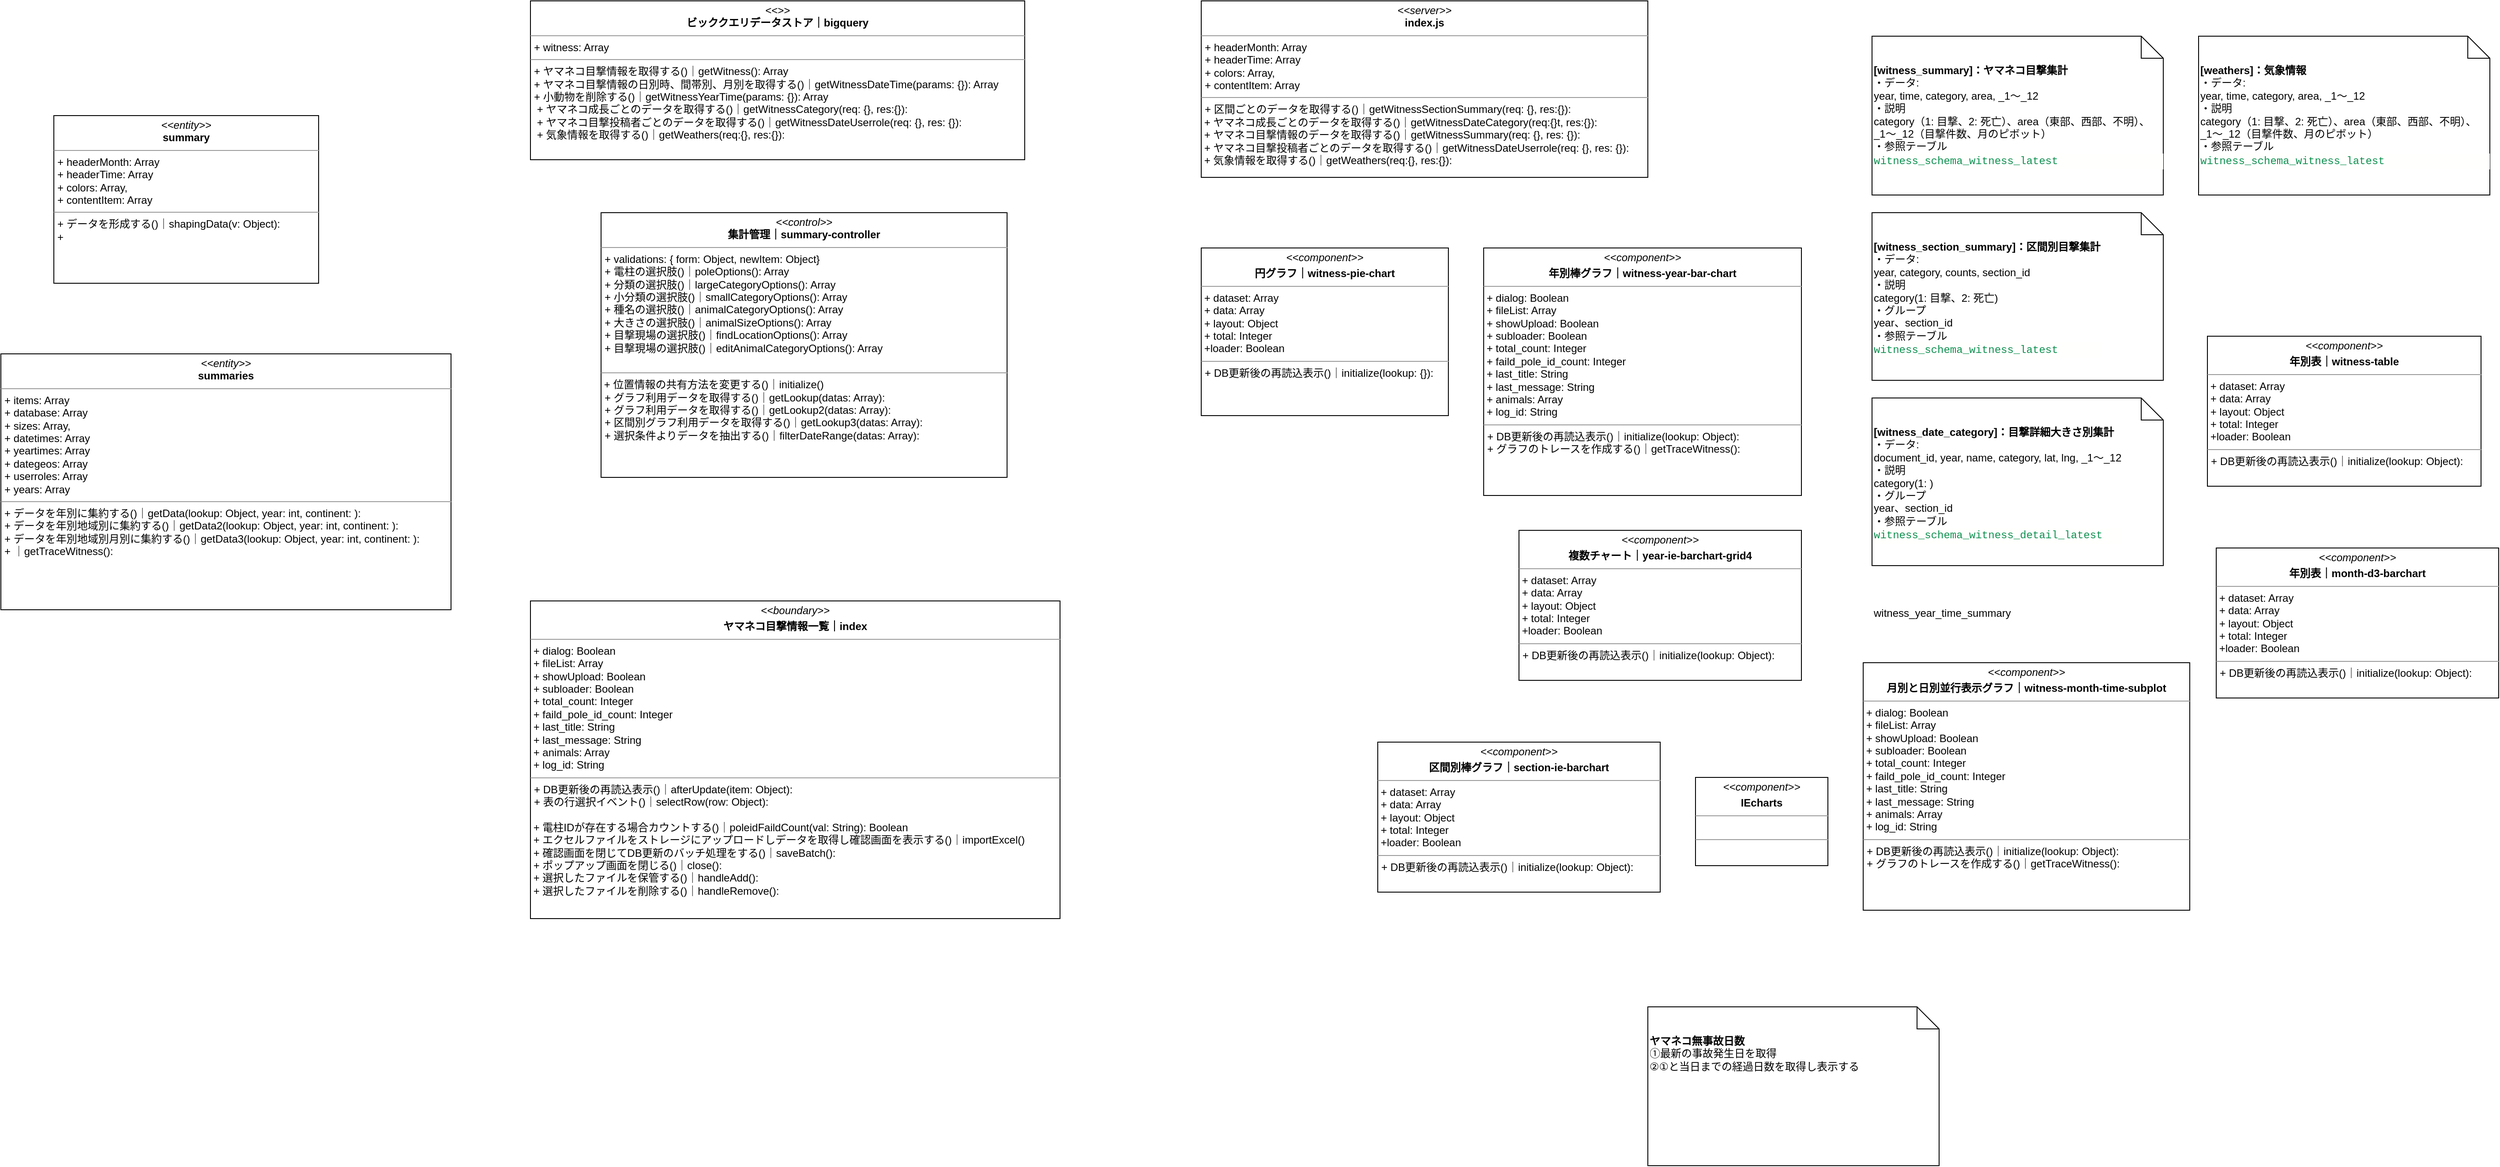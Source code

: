 <mxfile version="20.7.4" type="github">
  <diagram id="2h0S1ali2gnocXuil85y" name="ページ1">
    <mxGraphModel dx="1573" dy="3812" grid="1" gridSize="10" guides="1" tooltips="1" connect="1" arrows="1" fold="1" page="1" pageScale="1" pageWidth="1654" pageHeight="1169" math="0" shadow="0">
      <root>
        <mxCell id="0" />
        <mxCell id="1" parent="0" />
        <mxCell id="uVW6hGFL7O6GOuCq6ybs-1" value="&lt;p style=&quot;margin:0px;margin-top:4px;text-align:center;&quot;&gt;&lt;i&gt;&amp;lt;&amp;lt;control&amp;gt;&amp;gt;&lt;/i&gt;&lt;br&gt;&lt;b&gt;集計管理｜summary-controller&lt;/b&gt;&lt;/p&gt;&lt;hr size=&quot;1&quot;&gt;&lt;p style=&quot;margin:0px;margin-left:4px;&quot;&gt;+ validations: { form: Object, newItem: Object}&lt;br&gt;+ 電柱の選択肢()｜poleOptions(): Array&lt;br&gt;&lt;/p&gt;&lt;p style=&quot;margin:0px;margin-left:4px;&quot;&gt;+ 分類の選択肢()｜largeCategoryOptions(): Array&lt;br&gt;&lt;/p&gt;&lt;p style=&quot;margin:0px;margin-left:4px;&quot;&gt;+ 小分類の選択肢()｜smallCategoryOptions(): Array&lt;br&gt;&lt;/p&gt;&lt;p style=&quot;margin:0px;margin-left:4px;&quot;&gt;+ 種名の選択肢()｜animalCategoryOptions(): Array&lt;br&gt;&lt;/p&gt;&lt;p style=&quot;margin:0px;margin-left:4px;&quot;&gt;+ 大きさの選択肢()｜animalSizeOptions(): Array&lt;br&gt;&lt;/p&gt;&lt;p style=&quot;margin:0px;margin-left:4px;&quot;&gt;+ 目撃現場の選択肢()｜findLocationOptions(): Array&lt;br&gt;&lt;/p&gt;&lt;p style=&quot;margin:0px;margin-left:4px;&quot;&gt;+ 目撃現場の選択肢()｜editAnimalCategoryOptions(): Array&lt;/p&gt;&lt;br&gt;&lt;div&gt;&lt;/div&gt;&lt;hr size=&quot;1&quot;&gt;&lt;p style=&quot;margin:0px;margin-left:4px;&quot;&gt;&lt;/p&gt;&amp;nbsp;&lt;span style=&quot;background-color: initial;&quot;&gt;+&amp;nbsp;&lt;/span&gt;位置情報の共有方法を変更する()｜&lt;span style=&quot;background-color: initial;&quot;&gt;initialize()&lt;/span&gt;&lt;br&gt;&lt;p style=&quot;margin: 0px 0px 0px 4px;&quot;&gt;+ グラフ利用データを取得する()｜getLookup(datas: Array):&lt;/p&gt;&lt;p style=&quot;margin: 0px 0px 0px 4px;&quot;&gt;+ グラフ利用データを取得する()｜getLookup2(datas: Array):&amp;nbsp;&lt;/p&gt;&lt;p style=&quot;margin: 0px 0px 0px 4px;&quot;&gt;+ 区間別グラフ利用データを取得する()｜getLookup3(datas: Array):&amp;nbsp;&lt;br&gt;&lt;/p&gt;&lt;p style=&quot;margin: 0px 0px 0px 4px;&quot;&gt;+ 選択条件よりデータを抽出する()｜filterDateRange(datas: Array):&lt;/p&gt;" style="verticalAlign=top;align=left;overflow=fill;fontSize=12;fontFamily=Helvetica;html=1;" parent="1" vertex="1">
          <mxGeometry x="800" y="-2040" width="460" height="300" as="geometry" />
        </mxCell>
        <mxCell id="uVW6hGFL7O6GOuCq6ybs-2" value="&lt;p style=&quot;margin:0px;margin-top:4px;text-align:center;&quot;&gt;&lt;i&gt;&amp;lt;&amp;lt;&amp;gt;&amp;gt;&lt;/i&gt;&lt;br&gt;&lt;b&gt;ビッククエリデータストア｜bigquery&lt;/b&gt;&lt;br&gt;&lt;/p&gt;&lt;hr size=&quot;1&quot;&gt;&lt;p style=&quot;margin:0px;margin-left:4px;&quot;&gt;+ witness: Array&lt;/p&gt;&lt;hr size=&quot;1&quot;&gt;&lt;p style=&quot;margin:0px;margin-left:4px;&quot;&gt;&lt;span style=&quot;background-color: initial;&quot;&gt;+ ヤマネコ目撃情報を取得する()｜getWitness(): Array&lt;/span&gt;&lt;br&gt;&lt;/p&gt;&lt;p style=&quot;margin:0px;margin-left:4px;&quot;&gt;+ ヤマネコ目撃情報の日別時、間帯別、月別を取得する()｜getWitnessDateTime(params: {}): Array&lt;br&gt;&lt;/p&gt;&lt;p style=&quot;margin:0px;margin-left:4px;&quot;&gt;+ 小動物を削除する()｜getWitnessYearTime(params: {}): Array&lt;br&gt;&lt;/p&gt;&lt;p style=&quot;margin:0px;margin-left:4px;&quot;&gt;&lt;span style=&quot;border-color: var(--border-color); background-color: initial;&quot;&gt;&amp;nbsp;+ ヤマネコ成長ごとのデータを取得する()｜getWitnessCategory(req: {}, res:{}):&amp;nbsp;&lt;/span&gt;&lt;span style=&quot;border-color: var(--border-color); background-color: initial;&quot;&gt;&amp;nbsp;&lt;br style=&quot;border-color: var(--border-color);&quot;&gt;&lt;/span&gt;&amp;nbsp;+ ヤマネコ目撃投稿者ごとのデータを取得する()｜&lt;span style=&quot;border-color: var(--border-color); background-color: initial;&quot;&gt;getWitnessDateUserrole(req: {}, res: {}):&lt;br style=&quot;border-color: var(--border-color);&quot;&gt;&lt;/span&gt;&amp;nbsp;+ 気象情報を取得する()｜getWeathers(req:{}, res:{}):&amp;nbsp;&lt;br&gt;&lt;/p&gt;" style="verticalAlign=top;align=left;overflow=fill;fontSize=12;fontFamily=Helvetica;html=1;fontColor=#000000;" parent="1" vertex="1">
          <mxGeometry x="720" y="-2280" width="560" height="180" as="geometry" />
        </mxCell>
        <mxCell id="uVW6hGFL7O6GOuCq6ybs-3" value="&lt;p style=&quot;margin:0px;margin-top:4px;text-align:center;&quot;&gt;&lt;i&gt;&amp;lt;&amp;lt;boundary&amp;gt;&amp;gt;&lt;/i&gt;&lt;b&gt;&lt;br&gt;&lt;/b&gt;&lt;/p&gt;&lt;p style=&quot;margin:0px;margin-top:4px;text-align:center;&quot;&gt;&lt;b&gt;ヤマネコ目撃情報一覧｜index&lt;/b&gt;&lt;/p&gt;&lt;hr size=&quot;1&quot;&gt;&lt;div&gt;&amp;nbsp;+ dialog: Boolean&lt;/div&gt;&lt;div&gt;&amp;nbsp;+ fileList: Array&amp;nbsp;&lt;/div&gt;&lt;div&gt;&amp;nbsp;+ showUpload: Boolean&lt;/div&gt;&lt;div&gt;&amp;nbsp;+ subloader: Boolean&lt;/div&gt;&lt;div&gt;&amp;nbsp;+ total_count: Integer&lt;/div&gt;&lt;div&gt;&amp;nbsp;+ faild_pole_id_count: Integer&lt;/div&gt;&lt;div&gt;&amp;nbsp;+ last_title: String&lt;/div&gt;&lt;div&gt;&amp;nbsp;+ last_message: String&lt;/div&gt;&lt;div&gt;&amp;nbsp;+ animals: Array&lt;/div&gt;&lt;div&gt;&amp;nbsp;+ log_id: String&lt;/div&gt;&lt;hr size=&quot;1&quot;&gt;&lt;p style=&quot;margin:0px;margin-left:4px;&quot;&gt;+ DB更新後の再読込表示()｜afterUpdate(item: Object):&amp;nbsp;&lt;span style=&quot;background-color: initial;&quot;&gt;&lt;br&gt;&lt;/span&gt;&lt;/p&gt;&lt;p style=&quot;margin:0px;margin-left:4px;&quot;&gt;+ 表の行選択イベント()｜selectRow(row: Object):&amp;nbsp;&lt;br&gt;&lt;/p&gt;&lt;p style=&quot;margin:0px;margin-left:4px;&quot;&gt;&lt;/p&gt;&lt;br&gt;&amp;nbsp;+&amp;nbsp;電柱IDが存在する場合カウントする()｜poleidFaildCount(val: String): Boolean&lt;br&gt;&amp;nbsp;+ エクセルファイルをストレージにアップロードしデータを取得し確認画面を表示する()｜importExcel()&lt;br&gt;&amp;nbsp;+ 確認画面を閉じてDB更新のバッチ処理をする()｜saveBatch():&amp;nbsp;&lt;br&gt;&amp;nbsp;+ ポップアップ画面を閉じる()｜close():&amp;nbsp;&lt;br&gt;&amp;nbsp;+ 選択したファイルを保管する()｜handleAdd():&amp;nbsp;&lt;br&gt;&amp;nbsp;+ 選択したファイルを削除する()｜handleRemove():&amp;nbsp;" style="verticalAlign=top;align=left;overflow=fill;fontSize=12;fontFamily=Helvetica;html=1;" parent="1" vertex="1">
          <mxGeometry x="720" y="-1600" width="600" height="360" as="geometry" />
        </mxCell>
        <mxCell id="uVW6hGFL7O6GOuCq6ybs-4" value="&lt;p style=&quot;margin:0px;margin-top:4px;text-align:center;&quot;&gt;&lt;i&gt;&amp;lt;&amp;lt;component&amp;gt;&amp;gt;&lt;/i&gt;&lt;b&gt;&lt;br&gt;&lt;/b&gt;&lt;/p&gt;&lt;p style=&quot;margin:0px;margin-top:4px;text-align:center;&quot;&gt;&lt;b&gt;月別と日別並行表示グラフ｜witness-month-time-subplot&lt;/b&gt;&lt;/p&gt;&lt;hr size=&quot;1&quot;&gt;&lt;div&gt;&amp;nbsp;+ dialog: Boolean&lt;/div&gt;&lt;div&gt;&amp;nbsp;+ fileList: Array&amp;nbsp;&lt;/div&gt;&lt;div&gt;&amp;nbsp;+ showUpload: Boolean&lt;/div&gt;&lt;div&gt;&amp;nbsp;+ subloader: Boolean&lt;/div&gt;&lt;div&gt;&amp;nbsp;+ total_count: Integer&lt;/div&gt;&lt;div&gt;&amp;nbsp;+ faild_pole_id_count: Integer&lt;/div&gt;&lt;div&gt;&amp;nbsp;+ last_title: String&lt;/div&gt;&lt;div&gt;&amp;nbsp;+ last_message: String&lt;/div&gt;&lt;div&gt;&amp;nbsp;+ animals: Array&lt;/div&gt;&lt;div&gt;&amp;nbsp;+ log_id: String&lt;/div&gt;&lt;hr size=&quot;1&quot;&gt;&lt;p style=&quot;margin:0px;margin-left:4px;&quot;&gt;+ DB更新後の再読込表示()｜initialize(lookup: Object):&amp;nbsp;&lt;span style=&quot;background-color: initial;&quot;&gt;&lt;br&gt;&lt;/span&gt;&lt;/p&gt;&lt;p style=&quot;margin:0px;margin-left:4px;&quot;&gt;+ グラフのトレース&lt;span style=&quot;background-color: initial;&quot;&gt;を作成する()｜getTraceWitness():&amp;nbsp;&lt;/span&gt;&lt;/p&gt;&lt;p style=&quot;margin:0px;margin-left:4px;&quot;&gt;&lt;/p&gt;" style="verticalAlign=top;align=left;overflow=fill;fontSize=12;fontFamily=Helvetica;html=1;" parent="1" vertex="1">
          <mxGeometry x="2230" y="-1530" width="370" height="280.5" as="geometry" />
        </mxCell>
        <mxCell id="uVW6hGFL7O6GOuCq6ybs-5" value="&lt;p style=&quot;margin:0px;margin-top:4px;text-align:center;&quot;&gt;&lt;i&gt;&amp;lt;&amp;lt;component&amp;gt;&amp;gt;&lt;/i&gt;&lt;b&gt;&lt;br&gt;&lt;/b&gt;&lt;/p&gt;&lt;p style=&quot;margin:0px;margin-top:4px;text-align:center;&quot;&gt;&lt;b&gt;年別棒グラフ｜witness-year-bar-chart&lt;/b&gt;&lt;/p&gt;&lt;hr size=&quot;1&quot;&gt;&lt;div&gt;&amp;nbsp;+ dialog: Boolean&lt;/div&gt;&lt;div&gt;&amp;nbsp;+ fileList: Array&amp;nbsp;&lt;/div&gt;&lt;div&gt;&amp;nbsp;+ showUpload: Boolean&lt;/div&gt;&lt;div&gt;&amp;nbsp;+ subloader: Boolean&lt;/div&gt;&lt;div&gt;&amp;nbsp;+ total_count: Integer&lt;/div&gt;&lt;div&gt;&amp;nbsp;+ faild_pole_id_count: Integer&lt;/div&gt;&lt;div&gt;&amp;nbsp;+ last_title: String&lt;/div&gt;&lt;div&gt;&amp;nbsp;+ last_message: String&lt;/div&gt;&lt;div&gt;&amp;nbsp;+ animals: Array&lt;/div&gt;&lt;div&gt;&amp;nbsp;+ log_id: String&lt;/div&gt;&lt;hr size=&quot;1&quot;&gt;&lt;p style=&quot;margin:0px;margin-left:4px;&quot;&gt;+ DB更新後の再読込表示()｜initialize(lookup: Object):&amp;nbsp;&lt;span style=&quot;background-color: initial;&quot;&gt;&lt;br&gt;&lt;/span&gt;&lt;/p&gt;&lt;p style=&quot;margin:0px;margin-left:4px;&quot;&gt;+ グラフのトレース&lt;span style=&quot;background-color: initial;&quot;&gt;を作成する()｜getTraceWitness():&amp;nbsp;&lt;/span&gt;&lt;/p&gt;&lt;p style=&quot;margin:0px;margin-left:4px;&quot;&gt;&lt;/p&gt;" style="verticalAlign=top;align=left;overflow=fill;fontSize=12;fontFamily=Helvetica;html=1;" parent="1" vertex="1">
          <mxGeometry x="1800" y="-2000" width="360" height="280.5" as="geometry" />
        </mxCell>
        <mxCell id="uVW6hGFL7O6GOuCq6ybs-6" value="&lt;p style=&quot;margin:0px;margin-top:4px;text-align:center;&quot;&gt;&lt;i&gt;&amp;lt;&amp;lt;component&amp;gt;&amp;gt;&lt;/i&gt;&lt;b&gt;&lt;br&gt;&lt;/b&gt;&lt;/p&gt;&lt;p style=&quot;margin:0px;margin-top:4px;text-align:center;&quot;&gt;&lt;b&gt;円グラフ｜witness-pie-chart&lt;/b&gt;&lt;/p&gt;&lt;hr size=&quot;1&quot;&gt;&lt;div&gt;&amp;nbsp;+ dataset: Array&lt;/div&gt;&lt;div&gt;&amp;nbsp;+ data: Array&amp;nbsp;&lt;/div&gt;&lt;div&gt;&lt;span style=&quot;background-color: initial;&quot;&gt;&amp;nbsp;+ layout: Object&lt;/span&gt;&lt;br&gt;&lt;/div&gt;&lt;div&gt;&amp;nbsp;+ total: Integer&lt;/div&gt;&lt;div&gt;&amp;nbsp;+loader: Boolean&lt;/div&gt;&lt;hr size=&quot;1&quot;&gt;&lt;p style=&quot;margin:0px;margin-left:4px;&quot;&gt;+ DB更新後の再読込表示()｜initialize(lookup: {}):&amp;nbsp;&lt;span style=&quot;background-color: initial;&quot;&gt;&lt;br&gt;&lt;/span&gt;&lt;/p&gt;&lt;p style=&quot;margin:0px;margin-left:4px;&quot;&gt;&lt;br&gt;&lt;/p&gt;&lt;p style=&quot;margin:0px;margin-left:4px;&quot;&gt;&lt;/p&gt;" style="verticalAlign=top;align=left;overflow=fill;fontSize=12;fontFamily=Helvetica;html=1;" parent="1" vertex="1">
          <mxGeometry x="1480" y="-2000" width="280" height="190" as="geometry" />
        </mxCell>
        <mxCell id="uVW6hGFL7O6GOuCq6ybs-7" value="&lt;p style=&quot;margin:0px;margin-top:4px;text-align:center;&quot;&gt;&lt;i&gt;&amp;lt;&amp;lt;component&amp;gt;&amp;gt;&lt;/i&gt;&lt;b&gt;&lt;br&gt;&lt;/b&gt;&lt;/p&gt;&lt;p style=&quot;margin:0px;margin-top:4px;text-align:center;&quot;&gt;&lt;b&gt;年別表｜witness-table&lt;/b&gt;&lt;/p&gt;&lt;hr size=&quot;1&quot;&gt;&lt;div&gt;&amp;nbsp;+ dataset: Array&lt;/div&gt;&lt;div&gt;&amp;nbsp;+ data: Array&amp;nbsp;&lt;/div&gt;&lt;div&gt;&lt;span style=&quot;background-color: initial;&quot;&gt;&amp;nbsp;+ layout: Object&lt;/span&gt;&lt;br&gt;&lt;/div&gt;&lt;div&gt;&amp;nbsp;+ total: Integer&lt;/div&gt;&lt;div&gt;&amp;nbsp;+loader: Boolean&lt;/div&gt;&lt;hr size=&quot;1&quot;&gt;&lt;p style=&quot;margin:0px;margin-left:4px;&quot;&gt;+ DB更新後の再読込表示()｜initialize(lookup: Object):&amp;nbsp;&lt;span style=&quot;background-color: initial;&quot;&gt;&lt;br&gt;&lt;/span&gt;&lt;/p&gt;&lt;p style=&quot;margin:0px;margin-left:4px;&quot;&gt;&lt;br&gt;&lt;/p&gt;&lt;p style=&quot;margin:0px;margin-left:4px;&quot;&gt;&lt;/p&gt;" style="verticalAlign=top;align=left;overflow=fill;fontSize=12;fontFamily=Helvetica;html=1;" parent="1" vertex="1">
          <mxGeometry x="2620" y="-1900" width="310" height="170" as="geometry" />
        </mxCell>
        <mxCell id="uVW6hGFL7O6GOuCq6ybs-8" value="&lt;p style=&quot;margin:0px;margin-top:4px;text-align:center;&quot;&gt;&lt;i&gt;&amp;lt;&amp;lt;component&amp;gt;&amp;gt;&lt;/i&gt;&lt;b&gt;&lt;br&gt;&lt;/b&gt;&lt;/p&gt;&lt;p style=&quot;margin:0px;margin-top:4px;text-align:center;&quot;&gt;&lt;b&gt;複数チャート｜&lt;/b&gt;&lt;b style=&quot;background-color: initial;&quot;&gt;year-ie-barchart-grid4&lt;/b&gt;&lt;/p&gt;&lt;hr size=&quot;1&quot;&gt;&lt;div&gt;&amp;nbsp;+ dataset: Array&lt;/div&gt;&lt;div&gt;&amp;nbsp;+ data: Array&amp;nbsp;&lt;/div&gt;&lt;div&gt;&lt;span style=&quot;background-color: initial;&quot;&gt;&amp;nbsp;+ layout: Object&lt;/span&gt;&lt;br&gt;&lt;/div&gt;&lt;div&gt;&amp;nbsp;+ total: Integer&lt;/div&gt;&lt;div&gt;&amp;nbsp;+loader: Boolean&lt;/div&gt;&lt;hr size=&quot;1&quot;&gt;&lt;p style=&quot;margin:0px;margin-left:4px;&quot;&gt;+ DB更新後の再読込表示()｜initialize(lookup: Object):&amp;nbsp;&lt;span style=&quot;background-color: initial;&quot;&gt;&lt;br&gt;&lt;/span&gt;&lt;/p&gt;&lt;p style=&quot;margin:0px;margin-left:4px;&quot;&gt;&lt;br&gt;&lt;/p&gt;&lt;p style=&quot;margin:0px;margin-left:4px;&quot;&gt;&lt;/p&gt;" style="verticalAlign=top;align=left;overflow=fill;fontSize=12;fontFamily=Helvetica;html=1;" parent="1" vertex="1">
          <mxGeometry x="1840" y="-1680" width="320" height="170" as="geometry" />
        </mxCell>
        <mxCell id="uVW6hGFL7O6GOuCq6ybs-9" value="&lt;p style=&quot;margin:0px;margin-top:4px;text-align:center;&quot;&gt;&lt;i&gt;&amp;lt;&amp;lt;component&amp;gt;&amp;gt;&lt;/i&gt;&lt;b&gt;&lt;br&gt;&lt;/b&gt;&lt;/p&gt;&lt;p style=&quot;margin:0px;margin-top:4px;text-align:center;&quot;&gt;&lt;b&gt;年別表｜month-d3-barchart&lt;/b&gt;&lt;/p&gt;&lt;hr size=&quot;1&quot;&gt;&lt;div&gt;&amp;nbsp;+ dataset: Array&lt;/div&gt;&lt;div&gt;&amp;nbsp;+ data: Array&amp;nbsp;&lt;/div&gt;&lt;div&gt;&lt;span style=&quot;background-color: initial;&quot;&gt;&amp;nbsp;+ layout: Object&lt;/span&gt;&lt;br&gt;&lt;/div&gt;&lt;div&gt;&amp;nbsp;+ total: Integer&lt;/div&gt;&lt;div&gt;&amp;nbsp;+loader: Boolean&lt;/div&gt;&lt;hr size=&quot;1&quot;&gt;&lt;p style=&quot;margin:0px;margin-left:4px;&quot;&gt;+ DB更新後の再読込表示()｜initialize(lookup: Object):&amp;nbsp;&lt;span style=&quot;background-color: initial;&quot;&gt;&lt;br&gt;&lt;/span&gt;&lt;/p&gt;&lt;p style=&quot;margin:0px;margin-left:4px;&quot;&gt;&lt;br&gt;&lt;/p&gt;&lt;p style=&quot;margin:0px;margin-left:4px;&quot;&gt;&lt;/p&gt;" style="verticalAlign=top;align=left;overflow=fill;fontSize=12;fontFamily=Helvetica;html=1;" parent="1" vertex="1">
          <mxGeometry x="2630" y="-1660" width="320" height="170" as="geometry" />
        </mxCell>
        <mxCell id="4Q4IH8PoPEfNXcgTGCKe-1" value="&lt;p style=&quot;margin:0px;margin-top:4px;text-align:center;&quot;&gt;&lt;i&gt;&amp;lt;&amp;lt;entity&amp;gt;&amp;gt;&lt;/i&gt;&lt;br&gt;&lt;b&gt;summary&lt;/b&gt;&lt;/p&gt;&lt;hr size=&quot;1&quot;&gt;&lt;p style=&quot;margin:0px;margin-left:4px;&quot;&gt;+ headerMonth: Array&lt;br&gt;+ headerTime: Array&lt;br&gt;&lt;/p&gt;&lt;p style=&quot;margin:0px;margin-left:4px;&quot;&gt;+ colors: Array,&lt;/p&gt;&lt;p style=&quot;margin:0px;margin-left:4px;&quot;&gt;+ contentItem: Array&lt;/p&gt;&lt;hr size=&quot;1&quot;&gt;&lt;p style=&quot;margin:0px;margin-left:4px;&quot;&gt;&lt;span style=&quot;background-color: initial;&quot;&gt;+ データを形成する()｜shapingData(v: Object):&amp;nbsp;&lt;/span&gt;&lt;/p&gt;&lt;p style=&quot;margin:0px;margin-left:4px;&quot;&gt;+&amp;nbsp;&lt;/p&gt;" style="verticalAlign=top;align=left;overflow=fill;fontSize=12;fontFamily=Helvetica;html=1;" parent="1" vertex="1">
          <mxGeometry x="180" y="-2150" width="300" height="190" as="geometry" />
        </mxCell>
        <mxCell id="4Q4IH8PoPEfNXcgTGCKe-2" value="&lt;p style=&quot;margin:0px;margin-top:4px;text-align:center;&quot;&gt;&lt;i&gt;&amp;lt;&amp;lt;server&amp;gt;&amp;gt;&lt;/i&gt;&lt;br&gt;&lt;b&gt;index.js&lt;/b&gt;&lt;/p&gt;&lt;hr size=&quot;1&quot;&gt;&lt;p style=&quot;margin:0px;margin-left:4px;&quot;&gt;+ headerMonth: Array&lt;br&gt;+ headerTime: Array&lt;br&gt;&lt;/p&gt;&lt;p style=&quot;margin:0px;margin-left:4px;&quot;&gt;+ colors: Array,&lt;/p&gt;&lt;p style=&quot;margin:0px;margin-left:4px;&quot;&gt;+ contentItem: Array&lt;/p&gt;&lt;hr size=&quot;1&quot;&gt;&lt;p style=&quot;margin:0px;margin-left:4px;&quot;&gt;&lt;span style=&quot;background-color: initial;&quot;&gt;+ 区間ごとのデータを取得する()｜getWitnessSectionSummary(req: {}, res:{}):&amp;nbsp;&lt;/span&gt;&lt;/p&gt;&amp;nbsp;+ ヤマネコ成長ごとのデータを取得する()｜&lt;span style=&quot;background-color: initial;&quot;&gt;getWitnessDateCategory(&lt;/span&gt;req:{}t, res:{}):&amp;nbsp;&lt;br&gt;&amp;nbsp;+ ヤマネコ目撃情報のデータを取得する()｜&lt;span style=&quot;background-color: initial;&quot;&gt;getWitnessSummary(req: {}, res: {}):&lt;br&gt;&lt;/span&gt;&amp;nbsp;+ ヤマネコ目撃投稿者ごとのデータを取得する()｜&lt;span style=&quot;background-color: initial;&quot;&gt;getWitnessDateUserrole(req: {}, res: {}):&lt;/span&gt;&lt;br&gt;&amp;nbsp;+ 気象情報を取得する()｜getWeathers(req:{}, res:{}):&amp;nbsp;&lt;p style=&quot;margin:0px;margin-left:4px;&quot;&gt;&amp;nbsp;&lt;/p&gt;" style="verticalAlign=top;align=left;overflow=fill;fontSize=12;fontFamily=Helvetica;html=1;" parent="1" vertex="1">
          <mxGeometry x="1480" y="-2280" width="506" height="200" as="geometry" />
        </mxCell>
        <mxCell id="4Q4IH8PoPEfNXcgTGCKe-3" value="&lt;b&gt;[witness_summary]：&lt;/b&gt;&lt;span style=&quot;text-align: left;&quot;&gt;&lt;b&gt;ヤマネコ目撃集計&lt;br&gt;&lt;/b&gt;・データ:&lt;br&gt;year, time, category, area, _1〜_12&lt;br&gt;・説明&lt;br&gt;category（&lt;/span&gt;1: 目撃、2: 死亡&lt;span style=&quot;text-align: left;&quot;&gt;）、area（東部、西部、不明）、&lt;/span&gt;_1〜_12（目撃件数、月のピボット）&lt;span style=&quot;text-align: left;&quot;&gt;&lt;br&gt;・参照テーブル&lt;br&gt;&lt;/span&gt;&lt;div style=&quot;background-color: rgb(255, 255, 254); font-family: &amp;quot;Roboto Mono&amp;quot;, Menlo, Monaco, &amp;quot;Courier New&amp;quot;, monospace; line-height: 18px;&quot;&gt;&lt;span style=&quot;color: #0d904f;&quot;&gt;witness_schema_witness_latest&lt;/span&gt;&lt;/div&gt;" style="shape=note2;boundedLbl=1;whiteSpace=wrap;html=1;size=25;verticalAlign=top;align=left;" parent="1" vertex="1">
          <mxGeometry x="2240" y="-2240" width="330" height="180" as="geometry" />
        </mxCell>
        <mxCell id="4Q4IH8PoPEfNXcgTGCKe-4" value="&lt;b&gt;[witness_date_category]：&lt;/b&gt;&lt;b&gt;目撃詳細大きさ別集計&lt;/b&gt;&lt;span style=&quot;text-align: left;&quot;&gt;&lt;b&gt;&lt;br&gt;&lt;/b&gt;・データ:&lt;br&gt;document_id, year, name, category, lat, lng, _1〜_12&lt;br&gt;・説明&lt;br&gt;category(1: )&lt;br&gt;・グループ&lt;br&gt;year、section_id&lt;br&gt;・参照テーブル&lt;br&gt;&lt;/span&gt;&lt;div style=&quot;background-color: rgb(255, 255, 254); font-family: &amp;quot;Roboto Mono&amp;quot;, Menlo, Monaco, &amp;quot;Courier New&amp;quot;, monospace; line-height: 18px;&quot;&gt;&lt;span style=&quot;color: #0d904f;&quot;&gt;witness_schema_witness_detail_latest&lt;/span&gt;&lt;/div&gt;" style="shape=note2;boundedLbl=1;whiteSpace=wrap;html=1;size=25;verticalAlign=top;align=left;" parent="1" vertex="1">
          <mxGeometry x="2240" y="-1830" width="330" height="190" as="geometry" />
        </mxCell>
        <mxCell id="4Q4IH8PoPEfNXcgTGCKe-5" value="witness_year_time_summary" style="text;whiteSpace=wrap;html=1;" parent="1" vertex="1">
          <mxGeometry x="2240" y="-1600" width="220" height="30" as="geometry" />
        </mxCell>
        <mxCell id="4Q4IH8PoPEfNXcgTGCKe-6" value="&lt;b&gt;[witness_section_summary]：&lt;/b&gt;&lt;b&gt;区間別目撃集計&lt;/b&gt;&lt;span style=&quot;text-align: left;&quot;&gt;&lt;b&gt;&lt;br&gt;&lt;/b&gt;・データ:&lt;br&gt;year, category, counts, section_id&lt;br&gt;・説明&lt;br&gt;category(1: 目撃、2: 死亡)&lt;br&gt;・グループ&lt;br&gt;year、section_id&lt;br&gt;・参照テーブル&lt;br&gt;&lt;/span&gt;&lt;div style=&quot;background-color: rgb(255, 255, 254); font-family: &amp;quot;Roboto Mono&amp;quot;, Menlo, Monaco, &amp;quot;Courier New&amp;quot;, monospace; line-height: 18px;&quot;&gt;&lt;span style=&quot;color: #0d904f;&quot;&gt;witness_schema_witness_latest&lt;/span&gt;&lt;/div&gt;" style="shape=note2;boundedLbl=1;whiteSpace=wrap;html=1;size=25;verticalAlign=top;align=left;" parent="1" vertex="1">
          <mxGeometry x="2240" y="-2040" width="330" height="190" as="geometry" />
        </mxCell>
        <mxCell id="iZXNSlrNT9fg47bcrHfP-1" value="&lt;b&gt;[weathers]：気象情報&lt;/b&gt;&lt;span style=&quot;text-align: left;&quot;&gt;&lt;b&gt;&lt;br&gt;&lt;/b&gt;・データ:&lt;br&gt;year, time, category, area, _1〜_12&lt;br&gt;・説明&lt;br&gt;category（&lt;/span&gt;1: 目撃、2: 死亡&lt;span style=&quot;text-align: left;&quot;&gt;）、area（東部、西部、不明）、&lt;/span&gt;_1〜_12（目撃件数、月のピボット）&lt;span style=&quot;text-align: left;&quot;&gt;&lt;br&gt;・参照テーブル&lt;br&gt;&lt;/span&gt;&lt;div style=&quot;background-color: rgb(255, 255, 254); font-family: &amp;quot;Roboto Mono&amp;quot;, Menlo, Monaco, &amp;quot;Courier New&amp;quot;, monospace; line-height: 18px;&quot;&gt;&lt;span style=&quot;color: #0d904f;&quot;&gt;witness_schema_witness_latest&lt;/span&gt;&lt;/div&gt;" style="shape=note2;boundedLbl=1;whiteSpace=wrap;html=1;size=25;verticalAlign=top;align=left;" parent="1" vertex="1">
          <mxGeometry x="2610" y="-2240" width="330" height="180" as="geometry" />
        </mxCell>
        <mxCell id="5s-cttqO2qP6NJEOKnOt-2" value="&lt;p style=&quot;margin:0px;margin-top:4px;text-align:center;&quot;&gt;&lt;i&gt;&amp;lt;&amp;lt;entity&amp;gt;&amp;gt;&lt;/i&gt;&lt;br&gt;&lt;b&gt;summaries&lt;/b&gt;&lt;/p&gt;&lt;hr size=&quot;1&quot;&gt;&lt;p style=&quot;margin:0px;margin-left:4px;&quot;&gt;+ items: Array&lt;br&gt;+ database: Array&lt;br&gt;&lt;/p&gt;&lt;p style=&quot;margin:0px;margin-left:4px;&quot;&gt;+ sizes: Array,&lt;/p&gt;&lt;p style=&quot;margin:0px;margin-left:4px;&quot;&gt;+ datetimes: Array&lt;/p&gt;&lt;p style=&quot;margin:0px;margin-left:4px;&quot;&gt;+ yeartimes: Array&lt;br&gt;&lt;/p&gt;&lt;p style=&quot;margin:0px;margin-left:4px;&quot;&gt;+ dategeos: Array&lt;br&gt;&lt;/p&gt;&lt;p style=&quot;margin:0px;margin-left:4px;&quot;&gt;+ userroles: Array&lt;br&gt;&lt;/p&gt;&lt;p style=&quot;margin:0px;margin-left:4px;&quot;&gt;+ years: Array&lt;br&gt;&lt;/p&gt;&lt;hr size=&quot;1&quot;&gt;&lt;p style=&quot;margin:0px;margin-left:4px;&quot;&gt;&lt;span style=&quot;background-color: initial;&quot;&gt;+ データを年別に集約する()｜getData(lookup: Object, year: int, continent: ):&amp;nbsp;&lt;/span&gt;&lt;/p&gt;&lt;p style=&quot;margin:0px;margin-left:4px;&quot;&gt;+ データを年別地域別に集約する()｜getData2(lookup: Object, year: int, continent: ):&amp;nbsp;&lt;br&gt;&lt;/p&gt;&lt;p style=&quot;margin:0px;margin-left:4px;&quot;&gt;+ データを年別地域別月別に集約する()｜getData3(lookup: Object, year: int, continent: ):&amp;nbsp;&lt;br&gt;&lt;/p&gt;&lt;p style=&quot;margin:0px;margin-left:4px;&quot;&gt;+ ｜getTraceWitness():&amp;nbsp;&lt;/p&gt;" style="verticalAlign=top;align=left;overflow=fill;fontSize=12;fontFamily=Helvetica;html=1;" vertex="1" parent="1">
          <mxGeometry x="120" y="-1880" width="510" height="290" as="geometry" />
        </mxCell>
        <mxCell id="5s-cttqO2qP6NJEOKnOt-3" value="&lt;p style=&quot;margin:0px;margin-top:4px;text-align:center;&quot;&gt;&lt;i&gt;&amp;lt;&amp;lt;component&amp;gt;&amp;gt;&lt;/i&gt;&lt;b&gt;&lt;br&gt;&lt;/b&gt;&lt;/p&gt;&lt;p style=&quot;margin:0px;margin-top:4px;text-align:center;&quot;&gt;&lt;b style=&quot;background-color: initial;&quot;&gt;IEcharts&lt;/b&gt;&lt;/p&gt;&lt;hr size=&quot;1&quot;&gt;&lt;div&gt;&lt;br&gt;&lt;/div&gt;&lt;hr size=&quot;1&quot;&gt;&lt;p style=&quot;margin:0px;margin-left:4px;&quot;&gt;&lt;span style=&quot;background-color: initial;&quot;&gt;&lt;br&gt;&lt;/span&gt;&lt;/p&gt;&lt;p style=&quot;margin:0px;margin-left:4px;&quot;&gt;&lt;br&gt;&lt;/p&gt;&lt;p style=&quot;margin:0px;margin-left:4px;&quot;&gt;&lt;/p&gt;" style="verticalAlign=top;align=left;overflow=fill;fontSize=12;fontFamily=Helvetica;html=1;" vertex="1" parent="1">
          <mxGeometry x="2040" y="-1400" width="150" height="100" as="geometry" />
        </mxCell>
        <mxCell id="5s-cttqO2qP6NJEOKnOt-4" value="&lt;p style=&quot;margin:0px;margin-top:4px;text-align:center;&quot;&gt;&lt;i&gt;&amp;lt;&amp;lt;component&amp;gt;&amp;gt;&lt;/i&gt;&lt;b&gt;&lt;br&gt;&lt;/b&gt;&lt;/p&gt;&lt;p style=&quot;margin:0px;margin-top:4px;text-align:center;&quot;&gt;&lt;b&gt;区間別棒グラフ｜section&lt;/b&gt;&lt;b style=&quot;background-color: initial;&quot;&gt;-ie-barchart&lt;/b&gt;&lt;/p&gt;&lt;hr size=&quot;1&quot;&gt;&lt;div&gt;&amp;nbsp;+ dataset: Array&lt;/div&gt;&lt;div&gt;&amp;nbsp;+ data: Array&amp;nbsp;&lt;/div&gt;&lt;div&gt;&lt;span style=&quot;background-color: initial;&quot;&gt;&amp;nbsp;+ layout: Object&lt;/span&gt;&lt;br&gt;&lt;/div&gt;&lt;div&gt;&amp;nbsp;+ total: Integer&lt;/div&gt;&lt;div&gt;&amp;nbsp;+loader: Boolean&lt;/div&gt;&lt;hr size=&quot;1&quot;&gt;&lt;p style=&quot;margin:0px;margin-left:4px;&quot;&gt;+ DB更新後の再読込表示()｜initialize(lookup: Object):&amp;nbsp;&lt;span style=&quot;background-color: initial;&quot;&gt;&lt;br&gt;&lt;/span&gt;&lt;/p&gt;&lt;p style=&quot;margin:0px;margin-left:4px;&quot;&gt;&lt;br&gt;&lt;/p&gt;&lt;p style=&quot;margin:0px;margin-left:4px;&quot;&gt;&lt;/p&gt;" style="verticalAlign=top;align=left;overflow=fill;fontSize=12;fontFamily=Helvetica;html=1;" vertex="1" parent="1">
          <mxGeometry x="1680" y="-1440" width="320" height="170" as="geometry" />
        </mxCell>
        <mxCell id="5s-cttqO2qP6NJEOKnOt-5" value="&lt;span style=&quot;text-align: left;&quot;&gt;&lt;b&gt;ヤマネコ無事故日数&lt;br&gt;&lt;/b&gt;①最新の事故発生日を取得&lt;br&gt;②①と当日までの経過日数を取得し表示する&lt;br&gt;&lt;/span&gt;" style="shape=note2;boundedLbl=1;whiteSpace=wrap;html=1;size=25;verticalAlign=top;align=left;" vertex="1" parent="1">
          <mxGeometry x="1986" y="-1140" width="330" height="180" as="geometry" />
        </mxCell>
      </root>
    </mxGraphModel>
  </diagram>
</mxfile>
